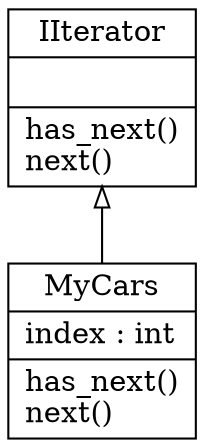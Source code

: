 digraph "classes" {
charset="utf-8"
rankdir=BT
"0" [label="{IIterator|\l|has_next()\lnext()\l}", shape="record"];
"1" [label="{MyCars|index : int\l|has_next()\lnext()\l}", shape="record"];
"1" -> "0" [arrowhead="empty", arrowtail="none"];
}
